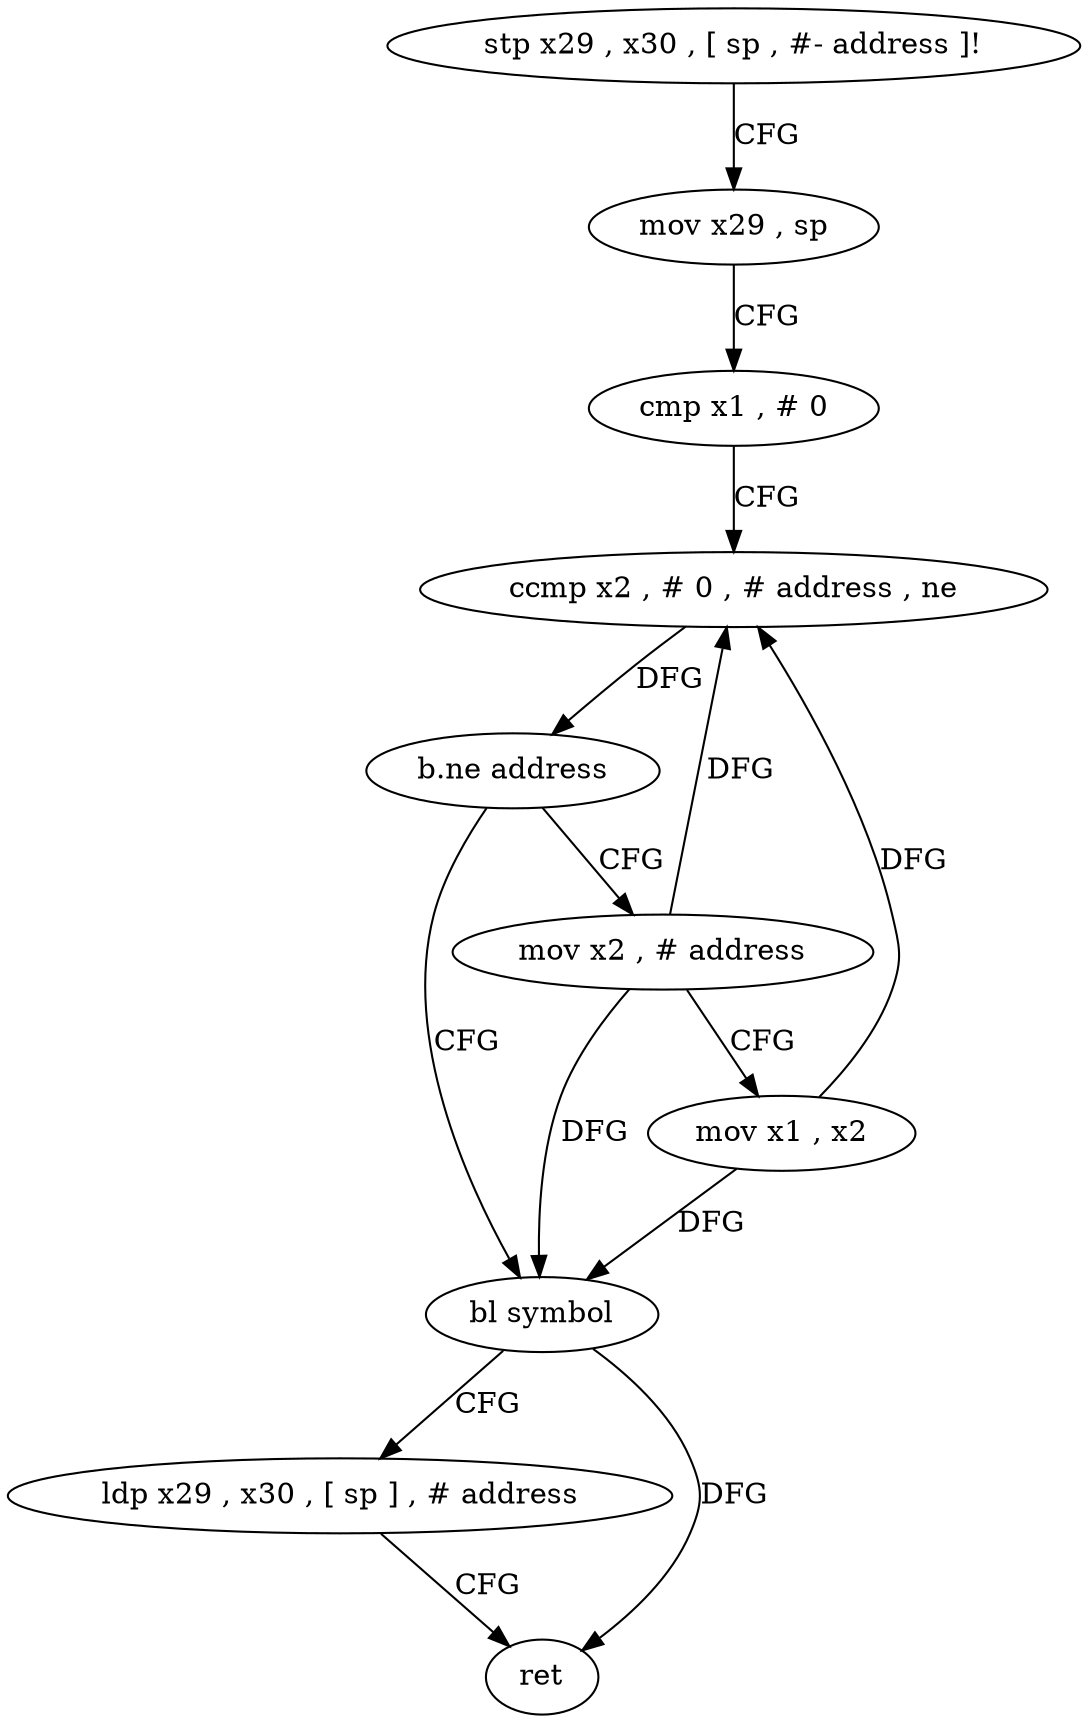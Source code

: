 digraph "func" {
"178060" [label = "stp x29 , x30 , [ sp , #- address ]!" ]
"178064" [label = "mov x29 , sp" ]
"178068" [label = "cmp x1 , # 0" ]
"178072" [label = "ccmp x2 , # 0 , # address , ne" ]
"178076" [label = "b.ne address" ]
"178088" [label = "bl symbol" ]
"178080" [label = "mov x2 , # address" ]
"178092" [label = "ldp x29 , x30 , [ sp ] , # address" ]
"178096" [label = "ret" ]
"178084" [label = "mov x1 , x2" ]
"178060" -> "178064" [ label = "CFG" ]
"178064" -> "178068" [ label = "CFG" ]
"178068" -> "178072" [ label = "CFG" ]
"178072" -> "178076" [ label = "DFG" ]
"178076" -> "178088" [ label = "CFG" ]
"178076" -> "178080" [ label = "CFG" ]
"178088" -> "178092" [ label = "CFG" ]
"178088" -> "178096" [ label = "DFG" ]
"178080" -> "178084" [ label = "CFG" ]
"178080" -> "178072" [ label = "DFG" ]
"178080" -> "178088" [ label = "DFG" ]
"178092" -> "178096" [ label = "CFG" ]
"178084" -> "178088" [ label = "DFG" ]
"178084" -> "178072" [ label = "DFG" ]
}
